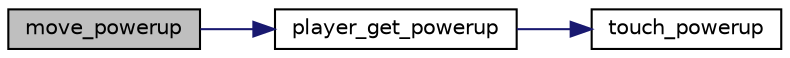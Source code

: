 digraph "move_powerup"
{
 // LATEX_PDF_SIZE
  edge [fontname="Helvetica",fontsize="10",labelfontname="Helvetica",labelfontsize="10"];
  node [fontname="Helvetica",fontsize="10",shape=record];
  rankdir="LR";
  Node1 [label="move_powerup",height=0.2,width=0.4,color="black", fillcolor="grey75", style="filled", fontcolor="black",tooltip="Function that move the powerup."];
  Node1 -> Node2 [color="midnightblue",fontsize="10",style="solid",fontname="Helvetica"];
  Node2 [label="player_get_powerup",height=0.2,width=0.4,color="black", fillcolor="white", style="filled",URL="$powerup_8c.html#a405b6071b84041277b57ad06b69ef529",tooltip="Function that give the powerup to the player."];
  Node2 -> Node3 [color="midnightblue",fontsize="10",style="solid",fontname="Helvetica"];
  Node3 [label="touch_powerup",height=0.2,width=0.4,color="black", fillcolor="white", style="filled",URL="$powerup_8c.html#a3bb7040d75c571df88258d7eba26b110",tooltip="Function that check if the player touch the powerup."];
}
